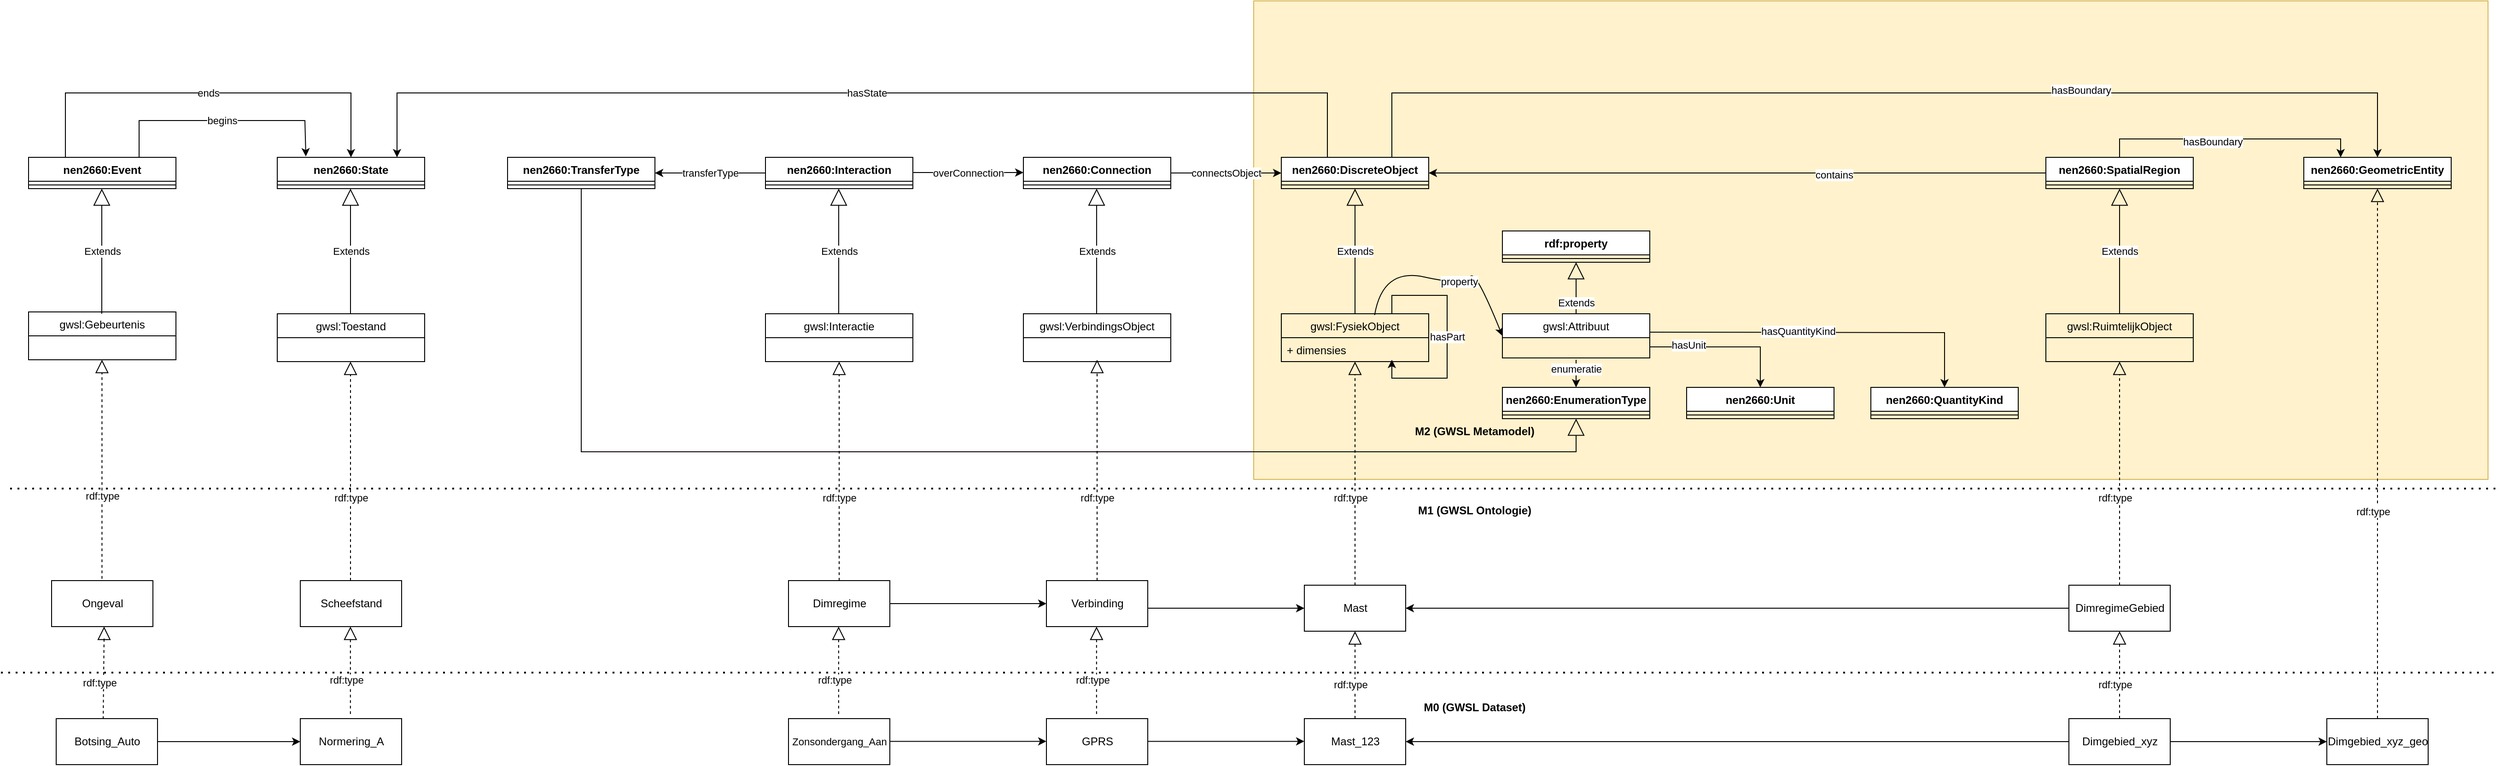 <mxfile version="14.8.6" type="github">
  <diagram id="dm52R6nY966aKzihAJZx" name="Metamodel">
    <mxGraphModel dx="3327" dy="918" grid="1" gridSize="10" guides="1" tooltips="1" connect="1" arrows="1" fold="1" page="1" pageScale="1" pageWidth="1654" pageHeight="1169" math="0" shadow="0">
      <root>
        <mxCell id="0" />
        <mxCell id="1" parent="0" />
        <mxCell id="5W8PjzHXgo91fRkVtFf2-62" value="" style="rounded=0;whiteSpace=wrap;html=1;fillColor=#fff2cc;strokeColor=#d6b656;" vertex="1" parent="1">
          <mxGeometry x="610" y="30" width="1340" height="520" as="geometry" />
        </mxCell>
        <mxCell id="15" style="edgeStyle=orthogonalEdgeStyle;rounded=0;orthogonalLoop=1;jettySize=auto;html=1;entryX=0;entryY=0.5;entryDx=0;entryDy=0;startArrow=classic;startFill=1;endArrow=none;endFill=0;" parent="1" source="iv_Oz-Tk-qWS8nwZnw3V-1" target="iv_Oz-Tk-qWS8nwZnw3V-5" edge="1">
          <mxGeometry relative="1" as="geometry" />
        </mxCell>
        <mxCell id="16" value="contains" style="edgeLabel;html=1;align=center;verticalAlign=middle;resizable=0;points=[];" parent="15" vertex="1" connectable="0">
          <mxGeometry x="0.211" y="-2" relative="1" as="geometry">
            <mxPoint x="34" as="offset" />
          </mxGeometry>
        </mxCell>
        <mxCell id="43" style="edgeStyle=orthogonalEdgeStyle;rounded=0;orthogonalLoop=1;jettySize=auto;html=1;entryX=0.5;entryY=0;entryDx=0;entryDy=0;startArrow=none;startFill=0;endArrow=classic;endFill=1;" parent="1" source="iv_Oz-Tk-qWS8nwZnw3V-1" target="41" edge="1">
          <mxGeometry relative="1" as="geometry">
            <Array as="points">
              <mxPoint x="760" y="130" />
              <mxPoint x="1830" y="130" />
            </Array>
          </mxGeometry>
        </mxCell>
        <mxCell id="46" value="hasBoundary" style="edgeLabel;html=1;align=center;verticalAlign=middle;resizable=0;points=[];" parent="43" vertex="1" connectable="0">
          <mxGeometry x="0.352" y="3" relative="1" as="geometry">
            <mxPoint as="offset" />
          </mxGeometry>
        </mxCell>
        <mxCell id="iv_Oz-Tk-qWS8nwZnw3V-1" value="nen2660:DiscreteObject" style="swimlane;fontStyle=1;align=center;verticalAlign=top;childLayout=stackLayout;horizontal=1;startSize=26;horizontalStack=0;resizeParent=1;resizeParentMax=0;resizeLast=0;collapsible=1;marginBottom=0;" parent="1" vertex="1">
          <mxGeometry x="640" y="200" width="160" height="34" as="geometry" />
        </mxCell>
        <mxCell id="iv_Oz-Tk-qWS8nwZnw3V-3" value="" style="line;strokeWidth=1;fillColor=none;align=left;verticalAlign=middle;spacingTop=-1;spacingLeft=3;spacingRight=3;rotatable=0;labelPosition=right;points=[];portConstraint=eastwest;" parent="iv_Oz-Tk-qWS8nwZnw3V-1" vertex="1">
          <mxGeometry y="26" width="160" height="8" as="geometry" />
        </mxCell>
        <mxCell id="44" style="edgeStyle=orthogonalEdgeStyle;rounded=0;orthogonalLoop=1;jettySize=auto;html=1;exitX=0.5;exitY=0;exitDx=0;exitDy=0;entryX=0.25;entryY=0;entryDx=0;entryDy=0;startArrow=none;startFill=0;endArrow=classic;endFill=1;" parent="1" source="iv_Oz-Tk-qWS8nwZnw3V-5" target="41" edge="1">
          <mxGeometry relative="1" as="geometry" />
        </mxCell>
        <mxCell id="45" value="hasBoundary" style="edgeLabel;html=1;align=center;verticalAlign=middle;resizable=0;points=[];" parent="44" vertex="1" connectable="0">
          <mxGeometry x="-0.138" y="-3" relative="1" as="geometry">
            <mxPoint as="offset" />
          </mxGeometry>
        </mxCell>
        <mxCell id="iv_Oz-Tk-qWS8nwZnw3V-5" value="nen2660:SpatialRegion" style="swimlane;fontStyle=1;align=center;verticalAlign=top;childLayout=stackLayout;horizontal=1;startSize=26;horizontalStack=0;resizeParent=1;resizeParentMax=0;resizeLast=0;collapsible=1;marginBottom=0;" parent="1" vertex="1">
          <mxGeometry x="1470" y="200" width="160" height="34" as="geometry" />
        </mxCell>
        <mxCell id="iv_Oz-Tk-qWS8nwZnw3V-6" value="" style="line;strokeWidth=1;fillColor=none;align=left;verticalAlign=middle;spacingTop=-1;spacingLeft=3;spacingRight=3;rotatable=0;labelPosition=right;points=[];portConstraint=eastwest;" parent="iv_Oz-Tk-qWS8nwZnw3V-5" vertex="1">
          <mxGeometry y="26" width="160" height="8" as="geometry" />
        </mxCell>
        <mxCell id="2" value="gwsl:FysiekObject" style="swimlane;fontStyle=0;childLayout=stackLayout;horizontal=1;startSize=26;fillColor=none;horizontalStack=0;resizeParent=1;resizeParentMax=0;resizeLast=0;collapsible=1;marginBottom=0;" parent="1" vertex="1">
          <mxGeometry x="640" y="370" width="160" height="52" as="geometry" />
        </mxCell>
        <mxCell id="35" value="+ dimensies" style="text;strokeColor=none;fillColor=none;align=left;verticalAlign=top;spacingLeft=4;spacingRight=4;overflow=hidden;rotatable=0;points=[[0,0.5],[1,0.5]];portConstraint=eastwest;" parent="2" vertex="1">
          <mxGeometry y="26" width="160" height="26" as="geometry" />
        </mxCell>
        <mxCell id="6" value="Extends" style="endArrow=block;endSize=16;endFill=0;html=1;entryX=0.5;entryY=1;entryDx=0;entryDy=0;" parent="1" source="2" target="iv_Oz-Tk-qWS8nwZnw3V-1" edge="1">
          <mxGeometry width="160" relative="1" as="geometry">
            <mxPoint x="370" y="420" as="sourcePoint" />
            <mxPoint x="530" y="420" as="targetPoint" />
          </mxGeometry>
        </mxCell>
        <mxCell id="30" style="edgeStyle=orthogonalEdgeStyle;rounded=0;orthogonalLoop=1;jettySize=auto;html=1;entryX=0;entryY=0.5;entryDx=0;entryDy=0;startArrow=classic;startFill=1;endArrow=none;endFill=0;" parent="1" source="7" target="11" edge="1">
          <mxGeometry relative="1" as="geometry" />
        </mxCell>
        <mxCell id="7" value="Mast" style="html=1;" parent="1" vertex="1">
          <mxGeometry x="665" y="665" width="110" height="50" as="geometry" />
        </mxCell>
        <mxCell id="8" value="" style="endArrow=block;dashed=1;endFill=0;endSize=12;html=1;entryX=0.5;entryY=1;entryDx=0;entryDy=0;exitX=0.5;exitY=0;exitDx=0;exitDy=0;" parent="1" source="7" target="2" edge="1">
          <mxGeometry width="160" relative="1" as="geometry">
            <mxPoint x="750" y="600" as="sourcePoint" />
            <mxPoint x="910" y="600" as="targetPoint" />
          </mxGeometry>
        </mxCell>
        <mxCell id="9" value="rdf:type" style="edgeLabel;html=1;align=center;verticalAlign=middle;resizable=0;points=[];" parent="8" vertex="1" connectable="0">
          <mxGeometry x="-0.217" y="5" relative="1" as="geometry">
            <mxPoint as="offset" />
          </mxGeometry>
        </mxCell>
        <mxCell id="10" value="gwsl:RuimtelijkObject" style="swimlane;fontStyle=0;childLayout=stackLayout;horizontal=1;startSize=26;fillColor=none;horizontalStack=0;resizeParent=1;resizeParentMax=0;resizeLast=0;collapsible=1;marginBottom=0;" parent="1" vertex="1">
          <mxGeometry x="1470" y="370" width="160" height="52" as="geometry" />
        </mxCell>
        <mxCell id="11" value="DimregimeGebied" style="html=1;" parent="1" vertex="1">
          <mxGeometry x="1495" y="665" width="110" height="50" as="geometry" />
        </mxCell>
        <mxCell id="12" value="" style="endArrow=block;dashed=1;endFill=0;endSize=12;html=1;entryX=0.5;entryY=1;entryDx=0;entryDy=0;exitX=0.5;exitY=0;exitDx=0;exitDy=0;" parent="1" source="11" target="10" edge="1">
          <mxGeometry width="160" relative="1" as="geometry">
            <mxPoint x="1280" y="595" as="sourcePoint" />
            <mxPoint x="1280" y="432" as="targetPoint" />
          </mxGeometry>
        </mxCell>
        <mxCell id="13" value="rdf:type" style="edgeLabel;html=1;align=center;verticalAlign=middle;resizable=0;points=[];" parent="12" vertex="1" connectable="0">
          <mxGeometry x="-0.217" y="5" relative="1" as="geometry">
            <mxPoint as="offset" />
          </mxGeometry>
        </mxCell>
        <mxCell id="14" value="Extends" style="endArrow=block;endSize=16;endFill=0;html=1;entryX=0.5;entryY=1;entryDx=0;entryDy=0;exitX=0.5;exitY=0;exitDx=0;exitDy=0;" parent="1" source="10" target="iv_Oz-Tk-qWS8nwZnw3V-5" edge="1">
          <mxGeometry width="160" relative="1" as="geometry">
            <mxPoint x="1280" y="380" as="sourcePoint" />
            <mxPoint x="1280" y="244" as="targetPoint" />
          </mxGeometry>
        </mxCell>
        <mxCell id="17" value="" style="endArrow=none;dashed=1;html=1;dashPattern=1 3;strokeWidth=2;" parent="1" edge="1">
          <mxGeometry width="50" height="50" relative="1" as="geometry">
            <mxPoint x="-740" y="560" as="sourcePoint" />
            <mxPoint x="1960" y="560" as="targetPoint" />
          </mxGeometry>
        </mxCell>
        <mxCell id="18" value="" style="endArrow=none;dashed=1;html=1;dashPattern=1 3;strokeWidth=2;" parent="1" edge="1">
          <mxGeometry width="50" height="50" relative="1" as="geometry">
            <mxPoint x="-750" y="760" as="sourcePoint" />
            <mxPoint x="1960" y="760" as="targetPoint" />
          </mxGeometry>
        </mxCell>
        <mxCell id="31" style="edgeStyle=orthogonalEdgeStyle;rounded=0;orthogonalLoop=1;jettySize=auto;html=1;exitX=1;exitY=0.5;exitDx=0;exitDy=0;entryX=0;entryY=0.5;entryDx=0;entryDy=0;startArrow=classic;startFill=1;endArrow=none;endFill=0;" parent="1" source="19" target="20" edge="1">
          <mxGeometry relative="1" as="geometry" />
        </mxCell>
        <mxCell id="19" value="Mast_123" style="html=1;" parent="1" vertex="1">
          <mxGeometry x="665" y="810" width="110" height="50" as="geometry" />
        </mxCell>
        <mxCell id="51" style="edgeStyle=orthogonalEdgeStyle;rounded=0;orthogonalLoop=1;jettySize=auto;html=1;entryX=0;entryY=0.5;entryDx=0;entryDy=0;startArrow=none;startFill=0;endArrow=classic;endFill=1;" parent="1" source="20" target="47" edge="1">
          <mxGeometry relative="1" as="geometry" />
        </mxCell>
        <mxCell id="20" value="Dimgebied_xyz" style="html=1;" parent="1" vertex="1">
          <mxGeometry x="1495" y="810" width="110" height="50" as="geometry" />
        </mxCell>
        <mxCell id="22" value="" style="endArrow=block;dashed=1;endFill=0;endSize=12;html=1;entryX=0.5;entryY=1;entryDx=0;entryDy=0;exitX=0.5;exitY=0;exitDx=0;exitDy=0;" parent="1" source="20" target="11" edge="1">
          <mxGeometry width="160" relative="1" as="geometry">
            <mxPoint x="1560" y="675" as="sourcePoint" />
            <mxPoint x="1560" y="512" as="targetPoint" />
          </mxGeometry>
        </mxCell>
        <mxCell id="23" value="rdf:type" style="edgeLabel;html=1;align=center;verticalAlign=middle;resizable=0;points=[];" parent="22" vertex="1" connectable="0">
          <mxGeometry x="-0.217" y="5" relative="1" as="geometry">
            <mxPoint as="offset" />
          </mxGeometry>
        </mxCell>
        <mxCell id="24" value="" style="endArrow=block;dashed=1;endFill=0;endSize=12;html=1;entryX=0.5;entryY=1;entryDx=0;entryDy=0;exitX=0.5;exitY=0;exitDx=0;exitDy=0;" parent="1" source="19" target="7" edge="1">
          <mxGeometry width="160" relative="1" as="geometry">
            <mxPoint x="1010" y="820" as="sourcePoint" />
            <mxPoint x="1010" y="725" as="targetPoint" />
          </mxGeometry>
        </mxCell>
        <mxCell id="25" value="rdf:type" style="edgeLabel;html=1;align=center;verticalAlign=middle;resizable=0;points=[];" parent="24" vertex="1" connectable="0">
          <mxGeometry x="-0.217" y="5" relative="1" as="geometry">
            <mxPoint as="offset" />
          </mxGeometry>
        </mxCell>
        <mxCell id="26" value="M1 (GWSL Ontologie)" style="text;align=center;fontStyle=1;verticalAlign=middle;spacingLeft=3;spacingRight=3;strokeColor=none;rotatable=0;points=[[0,0.5],[1,0.5]];portConstraint=eastwest;" parent="1" vertex="1">
          <mxGeometry x="810" y="570" width="80" height="26" as="geometry" />
        </mxCell>
        <mxCell id="27" value="M2 (GWSL Metamodel)" style="text;align=center;fontStyle=1;verticalAlign=middle;spacingLeft=3;spacingRight=3;strokeColor=none;rotatable=0;points=[[0,0.5],[1,0.5]];portConstraint=eastwest;" parent="1" vertex="1">
          <mxGeometry x="810" y="484" width="80" height="26" as="geometry" />
        </mxCell>
        <mxCell id="28" value="M0 (GWSL Dataset)" style="text;align=center;fontStyle=1;verticalAlign=middle;spacingLeft=3;spacingRight=3;strokeColor=none;rotatable=0;points=[[0,0.5],[1,0.5]];portConstraint=eastwest;" parent="1" vertex="1">
          <mxGeometry x="810" y="784" width="80" height="26" as="geometry" />
        </mxCell>
        <mxCell id="41" value="nen2660:GeometricEntity" style="swimlane;fontStyle=1;align=center;verticalAlign=top;childLayout=stackLayout;horizontal=1;startSize=26;horizontalStack=0;resizeParent=1;resizeParentMax=0;resizeLast=0;collapsible=1;marginBottom=0;" parent="1" vertex="1">
          <mxGeometry x="1750" y="200" width="160" height="34" as="geometry" />
        </mxCell>
        <mxCell id="42" value="" style="line;strokeWidth=1;fillColor=none;align=left;verticalAlign=middle;spacingTop=-1;spacingLeft=3;spacingRight=3;rotatable=0;labelPosition=right;points=[];portConstraint=eastwest;" parent="41" vertex="1">
          <mxGeometry y="26" width="160" height="8" as="geometry" />
        </mxCell>
        <mxCell id="47" value="Dimgebied_xyz_geo" style="html=1;" parent="1" vertex="1">
          <mxGeometry x="1775" y="810" width="110" height="50" as="geometry" />
        </mxCell>
        <mxCell id="48" value="" style="endArrow=block;dashed=1;endFill=0;endSize=12;html=1;entryX=0.5;entryY=1;entryDx=0;entryDy=0;exitX=0.5;exitY=0;exitDx=0;exitDy=0;" parent="1" source="47" target="41" edge="1">
          <mxGeometry width="160" relative="1" as="geometry">
            <mxPoint x="1560" y="595" as="sourcePoint" />
            <mxPoint x="1560" y="432" as="targetPoint" />
          </mxGeometry>
        </mxCell>
        <mxCell id="49" value="rdf:type" style="edgeLabel;html=1;align=center;verticalAlign=middle;resizable=0;points=[];" parent="48" vertex="1" connectable="0">
          <mxGeometry x="-0.217" y="5" relative="1" as="geometry">
            <mxPoint as="offset" />
          </mxGeometry>
        </mxCell>
        <mxCell id="r1_RMhhGiwqjOMfi0Drj-51" value="nen2660:Connection" style="swimlane;fontStyle=1;align=center;verticalAlign=top;childLayout=stackLayout;horizontal=1;startSize=26;horizontalStack=0;resizeParent=1;resizeParentMax=0;resizeLast=0;collapsible=1;marginBottom=0;" parent="1" vertex="1">
          <mxGeometry x="360" y="200" width="160" height="34" as="geometry" />
        </mxCell>
        <mxCell id="r1_RMhhGiwqjOMfi0Drj-52" value="" style="line;strokeWidth=1;fillColor=none;align=left;verticalAlign=middle;spacingTop=-1;spacingLeft=3;spacingRight=3;rotatable=0;labelPosition=right;points=[];portConstraint=eastwest;" parent="r1_RMhhGiwqjOMfi0Drj-51" vertex="1">
          <mxGeometry y="26" width="160" height="8" as="geometry" />
        </mxCell>
        <mxCell id="B4RezInTu43ZJ7rqUWfC-59" value="gwsl:VerbindingsObject" style="swimlane;fontStyle=0;childLayout=stackLayout;horizontal=1;startSize=26;fillColor=none;horizontalStack=0;resizeParent=1;resizeParentMax=0;resizeLast=0;collapsible=1;marginBottom=0;" parent="1" vertex="1">
          <mxGeometry x="360" y="370" width="160" height="52" as="geometry" />
        </mxCell>
        <mxCell id="B4RezInTu43ZJ7rqUWfC-61" value="Extends" style="endArrow=block;endSize=16;endFill=0;html=1;entryX=0.5;entryY=1;entryDx=0;entryDy=0;" parent="1" edge="1">
          <mxGeometry width="160" relative="1" as="geometry">
            <mxPoint x="439.5" y="370" as="sourcePoint" />
            <mxPoint x="439.5" y="234" as="targetPoint" />
          </mxGeometry>
        </mxCell>
        <mxCell id="B4RezInTu43ZJ7rqUWfC-63" value="" style="endArrow=classic;html=1;entryX=0;entryY=0.5;entryDx=0;entryDy=0;exitX=1;exitY=0.5;exitDx=0;exitDy=0;" parent="1" source="r1_RMhhGiwqjOMfi0Drj-51" target="iv_Oz-Tk-qWS8nwZnw3V-1" edge="1">
          <mxGeometry width="50" height="50" relative="1" as="geometry">
            <mxPoint x="270" y="460" as="sourcePoint" />
            <mxPoint x="320" y="410" as="targetPoint" />
          </mxGeometry>
        </mxCell>
        <mxCell id="B4RezInTu43ZJ7rqUWfC-64" value="connectsObject" style="edgeLabel;html=1;align=center;verticalAlign=middle;resizable=0;points=[];" parent="B4RezInTu43ZJ7rqUWfC-63" connectable="0" vertex="1">
          <mxGeometry x="0.25" y="-3" relative="1" as="geometry">
            <mxPoint x="-15" y="-3" as="offset" />
          </mxGeometry>
        </mxCell>
        <mxCell id="B4RezInTu43ZJ7rqUWfC-65" value="nen2660:Interaction" style="swimlane;fontStyle=1;align=center;verticalAlign=top;childLayout=stackLayout;horizontal=1;startSize=26;horizontalStack=0;resizeParent=1;resizeParentMax=0;resizeLast=0;collapsible=1;marginBottom=0;" parent="1" vertex="1">
          <mxGeometry x="80" y="200" width="160" height="34" as="geometry" />
        </mxCell>
        <mxCell id="B4RezInTu43ZJ7rqUWfC-66" value="" style="line;strokeWidth=1;fillColor=none;align=left;verticalAlign=middle;spacingTop=-1;spacingLeft=3;spacingRight=3;rotatable=0;labelPosition=right;points=[];portConstraint=eastwest;" parent="B4RezInTu43ZJ7rqUWfC-65" vertex="1">
          <mxGeometry y="26" width="160" height="8" as="geometry" />
        </mxCell>
        <mxCell id="B4RezInTu43ZJ7rqUWfC-67" value="Verbinding" style="html=1;" parent="1" vertex="1">
          <mxGeometry x="385" y="660" width="110" height="50" as="geometry" />
        </mxCell>
        <mxCell id="B4RezInTu43ZJ7rqUWfC-68" value="" style="endArrow=block;dashed=1;endFill=0;endSize=12;html=1;exitX=0.5;exitY=0;exitDx=0;exitDy=0;" parent="1" source="B4RezInTu43ZJ7rqUWfC-67" edge="1">
          <mxGeometry width="160" relative="1" as="geometry">
            <mxPoint x="439.5" y="580" as="sourcePoint" />
            <mxPoint x="440" y="420" as="targetPoint" />
          </mxGeometry>
        </mxCell>
        <mxCell id="B4RezInTu43ZJ7rqUWfC-69" value="rdf:type" style="edgeLabel;html=1;align=center;verticalAlign=middle;resizable=0;points=[];" parent="B4RezInTu43ZJ7rqUWfC-68" connectable="0" vertex="1">
          <mxGeometry x="-0.217" y="5" relative="1" as="geometry">
            <mxPoint x="5" y="4" as="offset" />
          </mxGeometry>
        </mxCell>
        <mxCell id="B4RezInTu43ZJ7rqUWfC-70" value="" style="endArrow=classic;html=1;entryX=0;entryY=0.5;entryDx=0;entryDy=0;" parent="1" target="7" edge="1">
          <mxGeometry width="50" height="50" relative="1" as="geometry">
            <mxPoint x="495" y="690" as="sourcePoint" />
            <mxPoint x="670" y="690" as="targetPoint" />
          </mxGeometry>
        </mxCell>
        <mxCell id="B4RezInTu43ZJ7rqUWfC-71" value="gwsl:Interactie" style="swimlane;fontStyle=0;childLayout=stackLayout;horizontal=1;startSize=26;fillColor=none;horizontalStack=0;resizeParent=1;resizeParentMax=0;resizeLast=0;collapsible=1;marginBottom=0;" parent="1" vertex="1">
          <mxGeometry x="80" y="370" width="160" height="52" as="geometry" />
        </mxCell>
        <mxCell id="B4RezInTu43ZJ7rqUWfC-72" value="Extends" style="endArrow=block;endSize=16;endFill=0;html=1;entryX=0.5;entryY=1;entryDx=0;entryDy=0;" parent="1" edge="1">
          <mxGeometry width="160" relative="1" as="geometry">
            <mxPoint x="159.5" y="370" as="sourcePoint" />
            <mxPoint x="159.5" y="234" as="targetPoint" />
          </mxGeometry>
        </mxCell>
        <mxCell id="B4RezInTu43ZJ7rqUWfC-89" style="edgeStyle=orthogonalEdgeStyle;rounded=0;orthogonalLoop=1;jettySize=auto;html=1;exitX=1;exitY=0.5;exitDx=0;exitDy=0;entryX=0;entryY=0.5;entryDx=0;entryDy=0;" parent="1" source="B4RezInTu43ZJ7rqUWfC-73" target="B4RezInTu43ZJ7rqUWfC-67" edge="1">
          <mxGeometry relative="1" as="geometry" />
        </mxCell>
        <mxCell id="B4RezInTu43ZJ7rqUWfC-73" value="Dimregime" style="html=1;" parent="1" vertex="1">
          <mxGeometry x="105" y="660" width="110" height="50" as="geometry" />
        </mxCell>
        <mxCell id="B4RezInTu43ZJ7rqUWfC-74" value="" style="endArrow=block;dashed=1;endFill=0;endSize=12;html=1;exitX=0.5;exitY=0;exitDx=0;exitDy=0;entryX=0.5;entryY=1;entryDx=0;entryDy=0;" parent="1" source="B4RezInTu43ZJ7rqUWfC-73" target="B4RezInTu43ZJ7rqUWfC-71" edge="1">
          <mxGeometry width="160" relative="1" as="geometry">
            <mxPoint x="159.5" y="580" as="sourcePoint" />
            <mxPoint x="160" y="430" as="targetPoint" />
          </mxGeometry>
        </mxCell>
        <mxCell id="B4RezInTu43ZJ7rqUWfC-75" value="rdf:type" style="edgeLabel;html=1;align=center;verticalAlign=middle;resizable=0;points=[];" parent="B4RezInTu43ZJ7rqUWfC-74" connectable="0" vertex="1">
          <mxGeometry x="-0.217" y="5" relative="1" as="geometry">
            <mxPoint x="5" y="3" as="offset" />
          </mxGeometry>
        </mxCell>
        <mxCell id="B4RezInTu43ZJ7rqUWfC-77" value="" style="endArrow=classic;html=1;entryX=0;entryY=0.5;entryDx=0;entryDy=0;exitX=1;exitY=0.5;exitDx=0;exitDy=0;" parent="1" edge="1">
          <mxGeometry width="50" height="50" relative="1" as="geometry">
            <mxPoint x="240" y="216.5" as="sourcePoint" />
            <mxPoint x="360" y="216.5" as="targetPoint" />
          </mxGeometry>
        </mxCell>
        <mxCell id="B4RezInTu43ZJ7rqUWfC-78" value="overConnection" style="edgeLabel;html=1;align=center;verticalAlign=middle;resizable=0;points=[];" parent="B4RezInTu43ZJ7rqUWfC-77" connectable="0" vertex="1">
          <mxGeometry x="0.25" y="-3" relative="1" as="geometry">
            <mxPoint x="-15" y="-3" as="offset" />
          </mxGeometry>
        </mxCell>
        <mxCell id="B4RezInTu43ZJ7rqUWfC-81" value="nen2660:TransferType" style="swimlane;fontStyle=1;align=center;verticalAlign=top;childLayout=stackLayout;horizontal=1;startSize=26;horizontalStack=0;resizeParent=1;resizeParentMax=0;resizeLast=0;collapsible=1;marginBottom=0;" parent="1" vertex="1">
          <mxGeometry x="-200" y="200" width="160" height="34" as="geometry" />
        </mxCell>
        <mxCell id="B4RezInTu43ZJ7rqUWfC-82" value="" style="line;strokeWidth=1;fillColor=none;align=left;verticalAlign=middle;spacingTop=-1;spacingLeft=3;spacingRight=3;rotatable=0;labelPosition=right;points=[];portConstraint=eastwest;" parent="B4RezInTu43ZJ7rqUWfC-81" vertex="1">
          <mxGeometry y="26" width="160" height="8" as="geometry" />
        </mxCell>
        <mxCell id="B4RezInTu43ZJ7rqUWfC-84" value="" style="endArrow=classic;html=1;entryX=1;entryY=0.5;entryDx=0;entryDy=0;exitX=0;exitY=0.5;exitDx=0;exitDy=0;" parent="1" source="B4RezInTu43ZJ7rqUWfC-65" target="B4RezInTu43ZJ7rqUWfC-81" edge="1">
          <mxGeometry width="50" height="50" relative="1" as="geometry">
            <mxPoint x="50" y="160" as="sourcePoint" />
            <mxPoint x="170" y="160" as="targetPoint" />
          </mxGeometry>
        </mxCell>
        <mxCell id="B4RezInTu43ZJ7rqUWfC-85" value="transferType" style="edgeLabel;html=1;align=center;verticalAlign=middle;resizable=0;points=[];" parent="B4RezInTu43ZJ7rqUWfC-84" connectable="0" vertex="1">
          <mxGeometry x="0.25" y="-3" relative="1" as="geometry">
            <mxPoint x="15" y="3" as="offset" />
          </mxGeometry>
        </mxCell>
        <mxCell id="WbAWxhRY0L7tuLr4hEpp-51" value="GPRS" style="html=1;" parent="1" vertex="1">
          <mxGeometry x="385" y="810" width="110" height="50" as="geometry" />
        </mxCell>
        <mxCell id="WbAWxhRY0L7tuLr4hEpp-52" value="" style="endArrow=classic;html=1;entryX=0;entryY=0.5;entryDx=0;entryDy=0;" parent="1" edge="1">
          <mxGeometry width="50" height="50" relative="1" as="geometry">
            <mxPoint x="495" y="834.71" as="sourcePoint" />
            <mxPoint x="665" y="834.71" as="targetPoint" />
          </mxGeometry>
        </mxCell>
        <mxCell id="WbAWxhRY0L7tuLr4hEpp-53" value="&lt;font style=&quot;font-size: 11px&quot;&gt;Zonsondergang_Aan&lt;/font&gt;" style="html=1;" parent="1" vertex="1">
          <mxGeometry x="105" y="810" width="110" height="50" as="geometry" />
        </mxCell>
        <mxCell id="WbAWxhRY0L7tuLr4hEpp-54" value="" style="endArrow=block;dashed=1;endFill=0;endSize=12;html=1;entryX=0.5;entryY=1;entryDx=0;entryDy=0;exitX=0.5;exitY=0;exitDx=0;exitDy=0;" parent="1" edge="1">
          <mxGeometry width="160" relative="1" as="geometry">
            <mxPoint x="439.41" y="805" as="sourcePoint" />
            <mxPoint x="439.41" y="710" as="targetPoint" />
          </mxGeometry>
        </mxCell>
        <mxCell id="WbAWxhRY0L7tuLr4hEpp-55" value="rdf:type" style="edgeLabel;html=1;align=center;verticalAlign=middle;resizable=0;points=[];" parent="WbAWxhRY0L7tuLr4hEpp-54" connectable="0" vertex="1">
          <mxGeometry x="-0.217" y="5" relative="1" as="geometry">
            <mxPoint as="offset" />
          </mxGeometry>
        </mxCell>
        <mxCell id="WbAWxhRY0L7tuLr4hEpp-56" value="" style="endArrow=block;dashed=1;endFill=0;endSize=12;html=1;entryX=0.5;entryY=1;entryDx=0;entryDy=0;exitX=0.5;exitY=0;exitDx=0;exitDy=0;" parent="1" edge="1">
          <mxGeometry width="160" relative="1" as="geometry">
            <mxPoint x="159.41" y="805" as="sourcePoint" />
            <mxPoint x="159.41" y="710" as="targetPoint" />
          </mxGeometry>
        </mxCell>
        <mxCell id="WbAWxhRY0L7tuLr4hEpp-57" value="rdf:type" style="edgeLabel;html=1;align=center;verticalAlign=middle;resizable=0;points=[];" parent="WbAWxhRY0L7tuLr4hEpp-56" connectable="0" vertex="1">
          <mxGeometry x="-0.217" y="5" relative="1" as="geometry">
            <mxPoint as="offset" />
          </mxGeometry>
        </mxCell>
        <mxCell id="WbAWxhRY0L7tuLr4hEpp-58" style="edgeStyle=orthogonalEdgeStyle;rounded=0;orthogonalLoop=1;jettySize=auto;html=1;exitX=1;exitY=0.5;exitDx=0;exitDy=0;entryX=0;entryY=0.5;entryDx=0;entryDy=0;" parent="1" edge="1">
          <mxGeometry relative="1" as="geometry">
            <mxPoint x="215" y="834.71" as="sourcePoint" />
            <mxPoint x="385" y="834.71" as="targetPoint" />
          </mxGeometry>
        </mxCell>
        <mxCell id="4bvtFH2csz1d_1pca8mA-74" style="edgeStyle=orthogonalEdgeStyle;rounded=0;orthogonalLoop=1;jettySize=auto;html=1;exitX=1;exitY=0.75;exitDx=0;exitDy=0;entryX=0.5;entryY=0;entryDx=0;entryDy=0;fillColor=#f8cecc;jumpStyle=arc;strokeColor=#0A0504;" parent="1" source="55" target="4bvtFH2csz1d_1pca8mA-67" edge="1">
          <mxGeometry relative="1" as="geometry" />
        </mxCell>
        <mxCell id="4bvtFH2csz1d_1pca8mA-75" value="hasUnit" style="edgeLabel;html=1;align=center;verticalAlign=middle;resizable=0;points=[];" parent="4bvtFH2csz1d_1pca8mA-74" connectable="0" vertex="1">
          <mxGeometry x="0.105" y="-1" relative="1" as="geometry">
            <mxPoint x="-49" y="-3" as="offset" />
          </mxGeometry>
        </mxCell>
        <mxCell id="4bvtFH2csz1d_1pca8mA-61" value="nen2660:EnumerationType" style="swimlane;fontStyle=1;align=center;verticalAlign=top;childLayout=stackLayout;horizontal=1;startSize=26;horizontalStack=0;resizeParent=1;resizeParentMax=0;resizeLast=0;collapsible=1;marginBottom=0;" parent="1" vertex="1">
          <mxGeometry x="880" y="450" width="160" height="34" as="geometry" />
        </mxCell>
        <mxCell id="4bvtFH2csz1d_1pca8mA-62" value="" style="line;strokeWidth=1;fillColor=none;align=left;verticalAlign=middle;spacingTop=-1;spacingLeft=3;spacingRight=3;rotatable=0;labelPosition=right;points=[];portConstraint=eastwest;" parent="4bvtFH2csz1d_1pca8mA-61" vertex="1">
          <mxGeometry y="26" width="160" height="8" as="geometry" />
        </mxCell>
        <mxCell id="4bvtFH2csz1d_1pca8mA-66" value="property" style="curved=1;endArrow=classic;html=1;entryX=0;entryY=0.5;entryDx=0;entryDy=0;fillColor=#f8cecc;exitX=0.633;exitY=0.027;exitDx=0;exitDy=0;exitPerimeter=0;" parent="1" source="2" target="55" edge="1">
          <mxGeometry x="0.112" y="4" width="50" height="50" relative="1" as="geometry">
            <mxPoint x="810" y="280" as="sourcePoint" />
            <mxPoint x="990" y="320" as="targetPoint" />
            <Array as="points">
              <mxPoint x="750" y="320" />
              <mxPoint x="840" y="340" />
              <mxPoint x="850" y="320" />
            </Array>
            <mxPoint x="-1" as="offset" />
          </mxGeometry>
        </mxCell>
        <mxCell id="4bvtFH2csz1d_1pca8mA-67" value="nen2660:Unit" style="swimlane;fontStyle=1;align=center;verticalAlign=top;childLayout=stackLayout;horizontal=1;startSize=26;horizontalStack=0;resizeParent=1;resizeParentMax=0;resizeLast=0;collapsible=1;marginBottom=0;" parent="1" vertex="1">
          <mxGeometry x="1080" y="450" width="160" height="34" as="geometry" />
        </mxCell>
        <mxCell id="4bvtFH2csz1d_1pca8mA-68" value="" style="line;strokeWidth=1;fillColor=none;align=left;verticalAlign=middle;spacingTop=-1;spacingLeft=3;spacingRight=3;rotatable=0;labelPosition=right;points=[];portConstraint=eastwest;" parent="4bvtFH2csz1d_1pca8mA-67" vertex="1">
          <mxGeometry y="26" width="160" height="8" as="geometry" />
        </mxCell>
        <mxCell id="4bvtFH2csz1d_1pca8mA-69" value="nen2660:QuantityKind" style="swimlane;fontStyle=1;align=center;verticalAlign=top;childLayout=stackLayout;horizontal=1;startSize=26;horizontalStack=0;resizeParent=1;resizeParentMax=0;resizeLast=0;collapsible=1;marginBottom=0;" parent="1" vertex="1">
          <mxGeometry x="1280" y="450" width="160" height="34" as="geometry" />
        </mxCell>
        <mxCell id="4bvtFH2csz1d_1pca8mA-70" value="" style="line;strokeWidth=1;fillColor=none;align=left;verticalAlign=middle;spacingTop=-1;spacingLeft=3;spacingRight=3;rotatable=0;labelPosition=right;points=[];portConstraint=eastwest;" parent="4bvtFH2csz1d_1pca8mA-69" vertex="1">
          <mxGeometry y="26" width="160" height="8" as="geometry" />
        </mxCell>
        <mxCell id="52" value="" style="endArrow=block;endSize=16;endFill=0;html=1;entryX=0.5;entryY=1;entryDx=0;entryDy=0;exitX=0.5;exitY=1;exitDx=0;exitDy=0;fillColor=#f8cecc;strokeColor=#0A0504;rounded=0;" parent="1" source="B4RezInTu43ZJ7rqUWfC-81" target="4bvtFH2csz1d_1pca8mA-61" edge="1">
          <mxGeometry width="160" relative="1" as="geometry">
            <mxPoint x="169.5" y="380" as="sourcePoint" />
            <mxPoint x="1020" y="350" as="targetPoint" />
            <Array as="points">
              <mxPoint x="-120" y="520" />
              <mxPoint x="960" y="520" />
            </Array>
          </mxGeometry>
        </mxCell>
        <mxCell id="60" value="enumeratie" style="edgeStyle=orthogonalEdgeStyle;rounded=0;orthogonalLoop=1;jettySize=auto;html=1;entryX=0.5;entryY=0;entryDx=0;entryDy=0;jumpStyle=arc;fillColor=#f8cecc;" parent="1" target="4bvtFH2csz1d_1pca8mA-61" edge="1">
          <mxGeometry x="-0.333" relative="1" as="geometry">
            <mxPoint x="960" y="420" as="sourcePoint" />
            <Array as="points">
              <mxPoint x="960" y="430" />
              <mxPoint x="960" y="430" />
            </Array>
            <mxPoint as="offset" />
          </mxGeometry>
        </mxCell>
        <mxCell id="55" value="gwsl:Attribuut" style="swimlane;fontStyle=0;childLayout=stackLayout;horizontal=1;startSize=26;horizontalStack=0;resizeParent=1;resizeParentMax=0;resizeLast=0;collapsible=1;marginBottom=0;strokeColor=#050302;fillColor=#FFFFFF;" parent="1" vertex="1">
          <mxGeometry x="880" y="370" width="160" height="48" as="geometry" />
        </mxCell>
        <mxCell id="57" value="rdf:property" style="swimlane;fontStyle=1;align=center;verticalAlign=top;childLayout=stackLayout;horizontal=1;startSize=26;horizontalStack=0;resizeParent=1;resizeParentMax=0;resizeLast=0;collapsible=1;marginBottom=0;strokeColor=#050302;fillColor=#FFFFFF;" parent="1" vertex="1">
          <mxGeometry x="880" y="280" width="160" height="34" as="geometry" />
        </mxCell>
        <mxCell id="58" value="" style="line;strokeWidth=1;fillColor=none;align=left;verticalAlign=middle;spacingTop=-1;spacingLeft=3;spacingRight=3;rotatable=0;labelPosition=right;points=[];portConstraint=eastwest;" parent="57" vertex="1">
          <mxGeometry y="26" width="160" height="8" as="geometry" />
        </mxCell>
        <mxCell id="59" value="Extends" style="endArrow=block;endSize=16;endFill=0;html=1;entryX=0.5;entryY=1;entryDx=0;entryDy=0;exitX=0.5;exitY=0;exitDx=0;exitDy=0;" parent="1" source="55" target="57" edge="1">
          <mxGeometry x="-0.565" width="160" relative="1" as="geometry">
            <mxPoint x="420" y="84" as="sourcePoint" />
            <mxPoint x="420" y="-52" as="targetPoint" />
            <mxPoint as="offset" />
          </mxGeometry>
        </mxCell>
        <mxCell id="19ON255b8uYszDLwPAaI-69" style="edgeStyle=orthogonalEdgeStyle;rounded=0;orthogonalLoop=1;jettySize=auto;html=1;entryX=0.5;entryY=0;entryDx=0;entryDy=0;fillColor=#f8cecc;jumpStyle=arc;strokeColor=#0A0504;" parent="1" target="4bvtFH2csz1d_1pca8mA-69" edge="1">
          <mxGeometry relative="1" as="geometry">
            <mxPoint x="1040" y="390" as="sourcePoint" />
            <mxPoint x="1160" y="384" as="targetPoint" />
          </mxGeometry>
        </mxCell>
        <mxCell id="19ON255b8uYszDLwPAaI-70" value="hasQuantityKind" style="edgeLabel;html=1;align=center;verticalAlign=middle;resizable=0;points=[];" parent="19ON255b8uYszDLwPAaI-69" connectable="0" vertex="1">
          <mxGeometry x="0.105" y="-1" relative="1" as="geometry">
            <mxPoint x="-49" y="-3" as="offset" />
          </mxGeometry>
        </mxCell>
        <mxCell id="19ON255b8uYszDLwPAaI-74" value="nen2660:State" style="swimlane;fontStyle=1;align=center;verticalAlign=top;childLayout=stackLayout;horizontal=1;startSize=26;horizontalStack=0;resizeParent=1;resizeParentMax=0;resizeLast=0;collapsible=1;marginBottom=0;" parent="1" vertex="1">
          <mxGeometry x="-450" y="200" width="160" height="34" as="geometry" />
        </mxCell>
        <mxCell id="19ON255b8uYszDLwPAaI-75" value="" style="line;strokeWidth=1;fillColor=none;align=left;verticalAlign=middle;spacingTop=-1;spacingLeft=3;spacingRight=3;rotatable=0;labelPosition=right;points=[];portConstraint=eastwest;" parent="19ON255b8uYszDLwPAaI-74" vertex="1">
          <mxGeometry y="26" width="160" height="8" as="geometry" />
        </mxCell>
        <mxCell id="19ON255b8uYszDLwPAaI-77" value="hasState" style="edgeStyle=orthogonalEdgeStyle;rounded=0;orthogonalLoop=1;jettySize=auto;html=1;startArrow=none;startFill=0;endArrow=classic;endFill=1;" parent="1" edge="1">
          <mxGeometry relative="1" as="geometry">
            <Array as="points">
              <mxPoint x="690" y="200" />
              <mxPoint x="690" y="130" />
              <mxPoint x="-320" y="130" />
              <mxPoint x="-320" y="200" />
            </Array>
            <mxPoint x="680" y="200" as="sourcePoint" />
            <mxPoint x="-320" y="200" as="targetPoint" />
          </mxGeometry>
        </mxCell>
        <mxCell id="19ON255b8uYszDLwPAaI-80" value="nen2660:Event" style="swimlane;fontStyle=1;align=center;verticalAlign=top;childLayout=stackLayout;horizontal=1;startSize=26;horizontalStack=0;resizeParent=1;resizeParentMax=0;resizeLast=0;collapsible=1;marginBottom=0;" parent="1" vertex="1">
          <mxGeometry x="-720" y="200" width="160" height="34" as="geometry" />
        </mxCell>
        <mxCell id="19ON255b8uYszDLwPAaI-81" value="" style="line;strokeWidth=1;fillColor=none;align=left;verticalAlign=middle;spacingTop=-1;spacingLeft=3;spacingRight=3;rotatable=0;labelPosition=right;points=[];portConstraint=eastwest;" parent="19ON255b8uYszDLwPAaI-80" vertex="1">
          <mxGeometry y="26" width="160" height="8" as="geometry" />
        </mxCell>
        <mxCell id="19ON255b8uYszDLwPAaI-83" value="begins" style="endArrow=classic;html=1;strokeColor=#000000;exitX=0.75;exitY=0;exitDx=0;exitDy=0;entryX=0.194;entryY=-0.029;entryDx=0;entryDy=0;entryPerimeter=0;rounded=0;" parent="1" source="19ON255b8uYszDLwPAaI-80" target="19ON255b8uYszDLwPAaI-74" edge="1">
          <mxGeometry width="50" height="50" relative="1" as="geometry">
            <mxPoint x="-590" y="190" as="sourcePoint" />
            <mxPoint x="-540" y="140" as="targetPoint" />
            <Array as="points">
              <mxPoint x="-600" y="160" />
              <mxPoint x="-500" y="160" />
              <mxPoint x="-420" y="160" />
            </Array>
          </mxGeometry>
        </mxCell>
        <mxCell id="19ON255b8uYszDLwPAaI-88" value="ends" style="endArrow=classic;html=1;strokeColor=#000000;exitX=0.25;exitY=0;exitDx=0;exitDy=0;rounded=0;" parent="1" source="19ON255b8uYszDLwPAaI-80" edge="1">
          <mxGeometry width="50" height="50" relative="1" as="geometry">
            <mxPoint x="-610" y="160" as="sourcePoint" />
            <mxPoint x="-370" y="200" as="targetPoint" />
            <Array as="points">
              <mxPoint x="-680" y="130" />
              <mxPoint x="-510" y="130" />
              <mxPoint x="-370" y="130" />
              <mxPoint x="-370" y="150" />
            </Array>
          </mxGeometry>
        </mxCell>
        <mxCell id="19ON255b8uYszDLwPAaI-89" value="gwsl:Toestand" style="swimlane;fontStyle=0;childLayout=stackLayout;horizontal=1;startSize=26;fillColor=none;horizontalStack=0;resizeParent=1;resizeParentMax=0;resizeLast=0;collapsible=1;marginBottom=0;" parent="1" vertex="1">
          <mxGeometry x="-450" y="370" width="160" height="52" as="geometry" />
        </mxCell>
        <mxCell id="19ON255b8uYszDLwPAaI-90" value="gwsl:Gebeurtenis" style="swimlane;fontStyle=0;childLayout=stackLayout;horizontal=1;startSize=26;fillColor=none;horizontalStack=0;resizeParent=1;resizeParentMax=0;resizeLast=0;collapsible=1;marginBottom=0;" parent="1" vertex="1">
          <mxGeometry x="-720" y="368" width="160" height="52" as="geometry" />
        </mxCell>
        <mxCell id="19ON255b8uYszDLwPAaI-91" value="Extends" style="endArrow=block;endSize=16;endFill=0;html=1;entryX=0.5;entryY=1;entryDx=0;entryDy=0;" parent="1" edge="1">
          <mxGeometry width="160" relative="1" as="geometry">
            <mxPoint x="-370.5" y="370" as="sourcePoint" />
            <mxPoint x="-370.5" y="234" as="targetPoint" />
          </mxGeometry>
        </mxCell>
        <mxCell id="19ON255b8uYszDLwPAaI-92" value="Extends" style="endArrow=block;endSize=16;endFill=0;html=1;entryX=0.5;entryY=1;entryDx=0;entryDy=0;" parent="1" edge="1">
          <mxGeometry width="160" relative="1" as="geometry">
            <mxPoint x="-640.5" y="370" as="sourcePoint" />
            <mxPoint x="-640.5" y="234" as="targetPoint" />
          </mxGeometry>
        </mxCell>
        <mxCell id="19ON255b8uYszDLwPAaI-93" value="Scheefstand" style="html=1;" parent="1" vertex="1">
          <mxGeometry x="-425" y="660" width="110" height="50" as="geometry" />
        </mxCell>
        <mxCell id="19ON255b8uYszDLwPAaI-94" value="" style="endArrow=block;dashed=1;endFill=0;endSize=12;html=1;exitX=0.5;exitY=0;exitDx=0;exitDy=0;entryX=0.5;entryY=1;entryDx=0;entryDy=0;" parent="1" edge="1">
          <mxGeometry width="160" relative="1" as="geometry">
            <mxPoint x="-370.5" y="660" as="sourcePoint" />
            <mxPoint x="-370.5" y="422" as="targetPoint" />
          </mxGeometry>
        </mxCell>
        <mxCell id="19ON255b8uYszDLwPAaI-95" value="rdf:type" style="edgeLabel;html=1;align=center;verticalAlign=middle;resizable=0;points=[];" parent="19ON255b8uYszDLwPAaI-94" connectable="0" vertex="1">
          <mxGeometry x="-0.217" y="5" relative="1" as="geometry">
            <mxPoint x="5" y="3" as="offset" />
          </mxGeometry>
        </mxCell>
        <mxCell id="19ON255b8uYszDLwPAaI-96" value="Normering_A" style="html=1;" parent="1" vertex="1">
          <mxGeometry x="-425" y="810" width="110" height="50" as="geometry" />
        </mxCell>
        <mxCell id="19ON255b8uYszDLwPAaI-97" value="" style="endArrow=block;dashed=1;endFill=0;endSize=12;html=1;entryX=0.5;entryY=1;entryDx=0;entryDy=0;exitX=0.5;exitY=0;exitDx=0;exitDy=0;" parent="1" edge="1">
          <mxGeometry width="160" relative="1" as="geometry">
            <mxPoint x="-370.59" y="805" as="sourcePoint" />
            <mxPoint x="-370.59" y="710" as="targetPoint" />
          </mxGeometry>
        </mxCell>
        <mxCell id="19ON255b8uYszDLwPAaI-98" value="rdf:type" style="edgeLabel;html=1;align=center;verticalAlign=middle;resizable=0;points=[];" parent="19ON255b8uYszDLwPAaI-97" connectable="0" vertex="1">
          <mxGeometry x="-0.217" y="5" relative="1" as="geometry">
            <mxPoint as="offset" />
          </mxGeometry>
        </mxCell>
        <mxCell id="19ON255b8uYszDLwPAaI-99" value="Ongeval" style="html=1;" parent="1" vertex="1">
          <mxGeometry x="-695" y="660" width="110" height="50" as="geometry" />
        </mxCell>
        <mxCell id="19ON255b8uYszDLwPAaI-100" value="" style="endArrow=block;dashed=1;endFill=0;endSize=12;html=1;exitX=0.5;exitY=0;exitDx=0;exitDy=0;entryX=0.5;entryY=1;entryDx=0;entryDy=0;" parent="1" edge="1">
          <mxGeometry width="160" relative="1" as="geometry">
            <mxPoint x="-640.29" y="658" as="sourcePoint" />
            <mxPoint x="-640.29" y="420" as="targetPoint" />
          </mxGeometry>
        </mxCell>
        <mxCell id="19ON255b8uYszDLwPAaI-101" value="rdf:type" style="edgeLabel;html=1;align=center;verticalAlign=middle;resizable=0;points=[];" parent="19ON255b8uYszDLwPAaI-100" connectable="0" vertex="1">
          <mxGeometry x="-0.217" y="5" relative="1" as="geometry">
            <mxPoint x="5" y="3" as="offset" />
          </mxGeometry>
        </mxCell>
        <mxCell id="19ON255b8uYszDLwPAaI-102" value="Botsing_Auto" style="html=1;" parent="1" vertex="1">
          <mxGeometry x="-690" y="810" width="110" height="50" as="geometry" />
        </mxCell>
        <mxCell id="19ON255b8uYszDLwPAaI-103" value="" style="endArrow=block;dashed=1;endFill=0;endSize=12;html=1;exitX=0.464;exitY=0.011;exitDx=0;exitDy=0;exitPerimeter=0;" parent="1" source="19ON255b8uYszDLwPAaI-102" edge="1">
          <mxGeometry width="160" relative="1" as="geometry">
            <mxPoint x="-638.09" y="801" as="sourcePoint" />
            <mxPoint x="-638" y="710" as="targetPoint" />
            <Array as="points">
              <mxPoint x="-638" y="720" />
            </Array>
          </mxGeometry>
        </mxCell>
        <mxCell id="19ON255b8uYszDLwPAaI-104" value="rdf:type" style="edgeLabel;html=1;align=center;verticalAlign=middle;resizable=0;points=[];" parent="19ON255b8uYszDLwPAaI-103" connectable="0" vertex="1">
          <mxGeometry x="-0.217" y="5" relative="1" as="geometry">
            <mxPoint as="offset" />
          </mxGeometry>
        </mxCell>
        <mxCell id="19ON255b8uYszDLwPAaI-106" value="" style="endArrow=classic;html=1;strokeColor=#000000;exitX=1;exitY=0.5;exitDx=0;exitDy=0;entryX=0;entryY=0.5;entryDx=0;entryDy=0;" parent="1" source="19ON255b8uYszDLwPAaI-102" target="19ON255b8uYszDLwPAaI-96" edge="1">
          <mxGeometry width="50" height="50" relative="1" as="geometry">
            <mxPoint x="-820" y="720" as="sourcePoint" />
            <mxPoint x="-430" y="840" as="targetPoint" />
          </mxGeometry>
        </mxCell>
        <mxCell id="WsCO8uvbDD_CFvn_-OWO-60" value="hasPart" style="endArrow=classic;html=1;exitX=0.75;exitY=0;exitDx=0;exitDy=0;rounded=0;" parent="1" source="2" edge="1">
          <mxGeometry width="50" height="50" relative="1" as="geometry">
            <mxPoint x="770" y="350" as="sourcePoint" />
            <mxPoint x="760" y="420" as="targetPoint" />
            <Array as="points">
              <mxPoint x="760" y="350" />
              <mxPoint x="820" y="350" />
              <mxPoint x="820" y="440" />
              <mxPoint x="760" y="440" />
            </Array>
          </mxGeometry>
        </mxCell>
      </root>
    </mxGraphModel>
  </diagram>
</mxfile>

